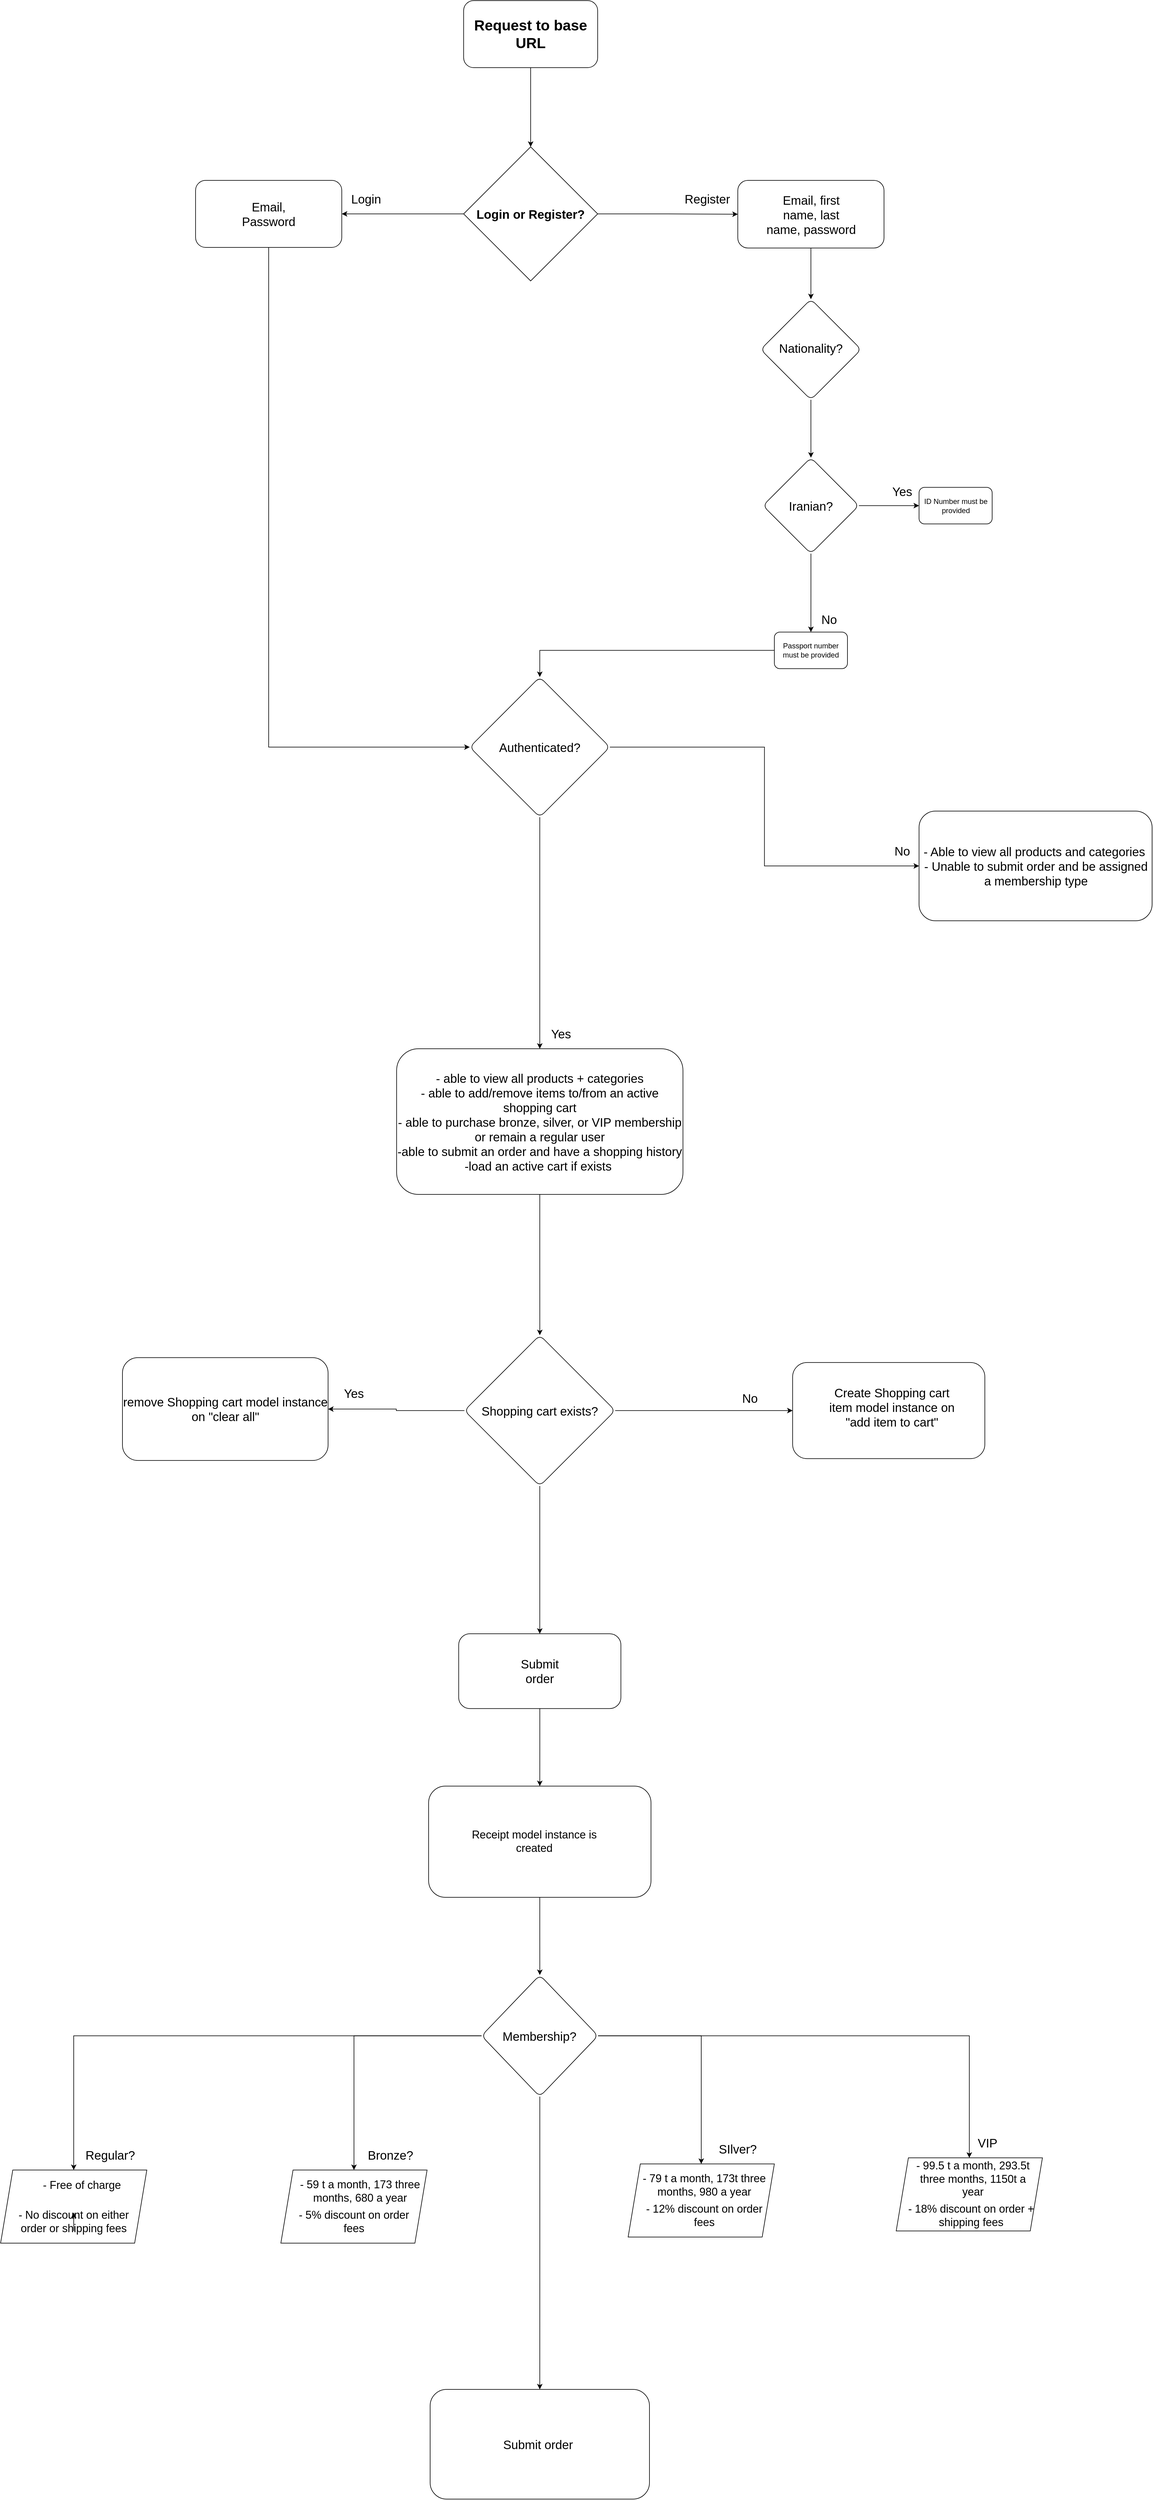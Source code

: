 <mxfile version="26.0.1">
  <diagram name="Page-1" id="uMyRcfYP7-Buo0_BeLci">
    <mxGraphModel dx="3638" dy="1529" grid="1" gridSize="10" guides="1" tooltips="1" connect="1" arrows="1" fold="1" page="1" pageScale="1" pageWidth="827" pageHeight="1169" math="0" shadow="0">
      <root>
        <mxCell id="0" />
        <mxCell id="1" parent="0" />
        <mxCell id="rP7vyAMRoJXwcJd-NHnV-3" value="" style="edgeStyle=orthogonalEdgeStyle;rounded=0;orthogonalLoop=1;jettySize=auto;html=1;" edge="1" parent="1" source="rP7vyAMRoJXwcJd-NHnV-1" target="rP7vyAMRoJXwcJd-NHnV-2">
          <mxGeometry relative="1" as="geometry" />
        </mxCell>
        <mxCell id="rP7vyAMRoJXwcJd-NHnV-1" value="&lt;h1&gt;Request to base URL&lt;/h1&gt;" style="rounded=1;whiteSpace=wrap;html=1;" vertex="1" parent="1">
          <mxGeometry x="310" y="30" width="220" height="110" as="geometry" />
        </mxCell>
        <mxCell id="rP7vyAMRoJXwcJd-NHnV-8" value="" style="edgeStyle=orthogonalEdgeStyle;rounded=0;orthogonalLoop=1;jettySize=auto;html=1;" edge="1" parent="1" source="rP7vyAMRoJXwcJd-NHnV-2" target="rP7vyAMRoJXwcJd-NHnV-7">
          <mxGeometry relative="1" as="geometry" />
        </mxCell>
        <mxCell id="rP7vyAMRoJXwcJd-NHnV-10" value="" style="edgeStyle=orthogonalEdgeStyle;rounded=0;orthogonalLoop=1;jettySize=auto;html=1;" edge="1" parent="1" source="rP7vyAMRoJXwcJd-NHnV-2" target="rP7vyAMRoJXwcJd-NHnV-9">
          <mxGeometry relative="1" as="geometry" />
        </mxCell>
        <mxCell id="rP7vyAMRoJXwcJd-NHnV-2" value="&lt;h1 style=&quot;&quot;&gt;&lt;font style=&quot;font-size: 20px;&quot;&gt;Login or Register?&lt;/font&gt;&lt;/h1&gt;" style="rhombus;whiteSpace=wrap;html=1;align=center;" vertex="1" parent="1">
          <mxGeometry x="310" y="270" width="220" height="220" as="geometry" />
        </mxCell>
        <mxCell id="rP7vyAMRoJXwcJd-NHnV-7" value="" style="rounded=1;whiteSpace=wrap;html=1;strokeColor=default;" vertex="1" parent="1">
          <mxGeometry x="-130" y="325" width="240" height="110" as="geometry" />
        </mxCell>
        <mxCell id="rP7vyAMRoJXwcJd-NHnV-16" value="" style="edgeStyle=orthogonalEdgeStyle;rounded=0;orthogonalLoop=1;jettySize=auto;html=1;" edge="1" parent="1" source="rP7vyAMRoJXwcJd-NHnV-9" target="rP7vyAMRoJXwcJd-NHnV-15">
          <mxGeometry relative="1" as="geometry" />
        </mxCell>
        <mxCell id="rP7vyAMRoJXwcJd-NHnV-9" value="" style="rounded=1;whiteSpace=wrap;html=1;" vertex="1" parent="1">
          <mxGeometry x="760" y="325" width="240" height="111" as="geometry" />
        </mxCell>
        <mxCell id="rP7vyAMRoJXwcJd-NHnV-11" value="&lt;font style=&quot;font-size: 20px;&quot;&gt;Email, first name, last name, password&lt;/font&gt;" style="text;strokeColor=none;align=center;fillColor=none;html=1;verticalAlign=middle;whiteSpace=wrap;rounded=0;" vertex="1" parent="1">
          <mxGeometry x="802.5" y="345.5" width="155" height="70" as="geometry" />
        </mxCell>
        <mxCell id="rP7vyAMRoJXwcJd-NHnV-12" value="&lt;font style=&quot;font-size: 20px;&quot;&gt;Register&lt;/font&gt;" style="text;strokeColor=none;align=center;fillColor=none;html=1;verticalAlign=middle;whiteSpace=wrap;rounded=0;" vertex="1" parent="1">
          <mxGeometry x="680" y="340" width="60" height="30" as="geometry" />
        </mxCell>
        <mxCell id="rP7vyAMRoJXwcJd-NHnV-13" value="&lt;font style=&quot;font-size: 20px;&quot;&gt;Login&lt;/font&gt;" style="text;strokeColor=none;align=center;fillColor=none;html=1;verticalAlign=middle;whiteSpace=wrap;rounded=0;" vertex="1" parent="1">
          <mxGeometry x="120" y="340" width="60" height="30" as="geometry" />
        </mxCell>
        <mxCell id="rP7vyAMRoJXwcJd-NHnV-27" value="" style="edgeStyle=orthogonalEdgeStyle;rounded=0;orthogonalLoop=1;jettySize=auto;html=1;" edge="1" parent="1" source="rP7vyAMRoJXwcJd-NHnV-15" target="rP7vyAMRoJXwcJd-NHnV-26">
          <mxGeometry relative="1" as="geometry" />
        </mxCell>
        <mxCell id="rP7vyAMRoJXwcJd-NHnV-15" value="" style="rhombus;whiteSpace=wrap;html=1;rounded=1;" vertex="1" parent="1">
          <mxGeometry x="797.5" y="520" width="165" height="165" as="geometry" />
        </mxCell>
        <mxCell id="rP7vyAMRoJXwcJd-NHnV-17" value="&lt;font style=&quot;font-size: 20px;&quot;&gt;Nationality?&lt;/font&gt;" style="text;strokeColor=none;align=center;fillColor=none;html=1;verticalAlign=middle;whiteSpace=wrap;rounded=0;" vertex="1" parent="1">
          <mxGeometry x="850" y="585" width="60" height="30" as="geometry" />
        </mxCell>
        <mxCell id="rP7vyAMRoJXwcJd-NHnV-30" value="" style="edgeStyle=orthogonalEdgeStyle;rounded=0;orthogonalLoop=1;jettySize=auto;html=1;" edge="1" parent="1" source="rP7vyAMRoJXwcJd-NHnV-26" target="rP7vyAMRoJXwcJd-NHnV-29">
          <mxGeometry relative="1" as="geometry" />
        </mxCell>
        <mxCell id="rP7vyAMRoJXwcJd-NHnV-32" value="" style="edgeStyle=orthogonalEdgeStyle;rounded=0;orthogonalLoop=1;jettySize=auto;html=1;" edge="1" parent="1" source="rP7vyAMRoJXwcJd-NHnV-26" target="rP7vyAMRoJXwcJd-NHnV-31">
          <mxGeometry relative="1" as="geometry" />
        </mxCell>
        <mxCell id="rP7vyAMRoJXwcJd-NHnV-26" value="" style="rhombus;whiteSpace=wrap;html=1;rounded=1;" vertex="1" parent="1">
          <mxGeometry x="801.25" y="780" width="157.5" height="157.5" as="geometry" />
        </mxCell>
        <mxCell id="rP7vyAMRoJXwcJd-NHnV-28" value="&lt;font style=&quot;font-size: 20px;&quot;&gt;Iranian?&lt;/font&gt;" style="text;strokeColor=none;align=center;fillColor=none;html=1;verticalAlign=middle;whiteSpace=wrap;rounded=0;" vertex="1" parent="1">
          <mxGeometry x="850" y="841.87" width="60" height="33.75" as="geometry" />
        </mxCell>
        <mxCell id="rP7vyAMRoJXwcJd-NHnV-29" value="ID Number must be provided" style="whiteSpace=wrap;html=1;rounded=1;" vertex="1" parent="1">
          <mxGeometry x="1057.5" y="828.75" width="120" height="60" as="geometry" />
        </mxCell>
        <mxCell id="rP7vyAMRoJXwcJd-NHnV-41" value="" style="edgeStyle=orthogonalEdgeStyle;rounded=0;orthogonalLoop=1;jettySize=auto;html=1;" edge="1" parent="1" source="rP7vyAMRoJXwcJd-NHnV-31" target="rP7vyAMRoJXwcJd-NHnV-40">
          <mxGeometry relative="1" as="geometry" />
        </mxCell>
        <mxCell id="rP7vyAMRoJXwcJd-NHnV-31" value="Passport number must be provided" style="whiteSpace=wrap;html=1;rounded=1;strokeColor=default;" vertex="1" parent="1">
          <mxGeometry x="820" y="1066.25" width="120" height="60" as="geometry" />
        </mxCell>
        <mxCell id="rP7vyAMRoJXwcJd-NHnV-33" value="&lt;font style=&quot;font-size: 20px;&quot;&gt;Yes&lt;/font&gt;" style="text;strokeColor=none;align=center;fillColor=none;html=1;verticalAlign=middle;whiteSpace=wrap;rounded=0;" vertex="1" parent="1">
          <mxGeometry x="1000" y="820" width="60" height="30" as="geometry" />
        </mxCell>
        <mxCell id="rP7vyAMRoJXwcJd-NHnV-34" value="&lt;font style=&quot;font-size: 20px;&quot;&gt;No&lt;/font&gt;" style="text;strokeColor=none;align=center;fillColor=none;html=1;verticalAlign=middle;whiteSpace=wrap;rounded=0;" vertex="1" parent="1">
          <mxGeometry x="880" y="1030" width="60" height="30" as="geometry" />
        </mxCell>
        <mxCell id="rP7vyAMRoJXwcJd-NHnV-35" value="&lt;font style=&quot;font-size: 20px;&quot;&gt;Email, Password&lt;/font&gt;" style="text;strokeColor=none;align=center;fillColor=none;html=1;verticalAlign=middle;whiteSpace=wrap;rounded=0;" vertex="1" parent="1">
          <mxGeometry x="-40" y="365" width="60" height="30" as="geometry" />
        </mxCell>
        <mxCell id="rP7vyAMRoJXwcJd-NHnV-44" value="" style="edgeStyle=orthogonalEdgeStyle;rounded=0;orthogonalLoop=1;jettySize=auto;html=1;" edge="1" parent="1" source="rP7vyAMRoJXwcJd-NHnV-40" target="rP7vyAMRoJXwcJd-NHnV-43">
          <mxGeometry relative="1" as="geometry" />
        </mxCell>
        <mxCell id="rP7vyAMRoJXwcJd-NHnV-48" style="edgeStyle=orthogonalEdgeStyle;rounded=0;orthogonalLoop=1;jettySize=auto;html=1;exitX=0.5;exitY=1;exitDx=0;exitDy=0;" edge="1" parent="1" source="rP7vyAMRoJXwcJd-NHnV-40" target="rP7vyAMRoJXwcJd-NHnV-46">
          <mxGeometry relative="1" as="geometry" />
        </mxCell>
        <mxCell id="rP7vyAMRoJXwcJd-NHnV-40" value="&lt;font style=&quot;font-size: 20px;&quot;&gt;Authenticated?&lt;/font&gt;" style="rhombus;whiteSpace=wrap;html=1;rounded=1;" vertex="1" parent="1">
          <mxGeometry x="320" y="1140" width="230" height="230" as="geometry" />
        </mxCell>
        <mxCell id="rP7vyAMRoJXwcJd-NHnV-42" style="edgeStyle=orthogonalEdgeStyle;rounded=0;orthogonalLoop=1;jettySize=auto;html=1;exitX=0.5;exitY=1;exitDx=0;exitDy=0;" edge="1" parent="1" source="rP7vyAMRoJXwcJd-NHnV-7" target="rP7vyAMRoJXwcJd-NHnV-40">
          <mxGeometry relative="1" as="geometry">
            <mxPoint x="150" y="203" as="sourcePoint" />
            <mxPoint x="444.87" y="1169.08" as="targetPoint" />
            <Array as="points">
              <mxPoint x="-10" y="1255" />
            </Array>
          </mxGeometry>
        </mxCell>
        <mxCell id="rP7vyAMRoJXwcJd-NHnV-43" value="&lt;font style=&quot;font-size: 20px;&quot;&gt;- Able to view all products and categories&amp;nbsp;&lt;/font&gt;&lt;div&gt;&lt;font style=&quot;font-size: 20px;&quot;&gt;- Unable to submit order and be assigned a membership type&lt;/font&gt;&lt;/div&gt;" style="whiteSpace=wrap;html=1;rounded=1;" vertex="1" parent="1">
          <mxGeometry x="1057.5" y="1360" width="382.5" height="180" as="geometry" />
        </mxCell>
        <mxCell id="rP7vyAMRoJXwcJd-NHnV-45" value="&lt;font style=&quot;font-size: 20px;&quot;&gt;No&lt;/font&gt;" style="text;strokeColor=none;align=center;fillColor=none;html=1;verticalAlign=middle;whiteSpace=wrap;rounded=0;" vertex="1" parent="1">
          <mxGeometry x="1000" y="1410" width="60" height="30" as="geometry" />
        </mxCell>
        <mxCell id="rP7vyAMRoJXwcJd-NHnV-64" value="" style="edgeStyle=orthogonalEdgeStyle;rounded=0;orthogonalLoop=1;jettySize=auto;html=1;" edge="1" parent="1" source="rP7vyAMRoJXwcJd-NHnV-46" target="rP7vyAMRoJXwcJd-NHnV-63">
          <mxGeometry relative="1" as="geometry" />
        </mxCell>
        <mxCell id="rP7vyAMRoJXwcJd-NHnV-46" value="&lt;font style=&quot;font-size: 20px;&quot;&gt;- able to view all products + categories&lt;/font&gt;&lt;div&gt;&lt;font style=&quot;font-size: 20px;&quot;&gt;- able to add/remove items to/from an active shopping cart&lt;/font&gt;&lt;/div&gt;&lt;div&gt;&lt;font style=&quot;font-size: 20px;&quot;&gt;- able to purchase bronze, silver, or VIP membership or remain a regular user&lt;/font&gt;&lt;/div&gt;&lt;div&gt;&lt;font style=&quot;font-size: 20px;&quot;&gt;-able to submit an order and have a shopping history&lt;/font&gt;&lt;/div&gt;&lt;div&gt;&lt;font style=&quot;font-size: 20px;&quot;&gt;-load an active cart if exists&amp;nbsp;&lt;/font&gt;&lt;/div&gt;" style="whiteSpace=wrap;html=1;rounded=1;" vertex="1" parent="1">
          <mxGeometry x="200" y="1750" width="470" height="239" as="geometry" />
        </mxCell>
        <mxCell id="rP7vyAMRoJXwcJd-NHnV-49" value="&lt;font style=&quot;font-size: 20px;&quot;&gt;Yes&lt;/font&gt;" style="text;strokeColor=none;align=center;fillColor=none;html=1;verticalAlign=middle;whiteSpace=wrap;rounded=0;" vertex="1" parent="1">
          <mxGeometry x="440" y="1710" width="60" height="30" as="geometry" />
        </mxCell>
        <mxCell id="rP7vyAMRoJXwcJd-NHnV-70" value="" style="edgeStyle=orthogonalEdgeStyle;rounded=0;orthogonalLoop=1;jettySize=auto;html=1;" edge="1" parent="1" source="rP7vyAMRoJXwcJd-NHnV-63" target="rP7vyAMRoJXwcJd-NHnV-69">
          <mxGeometry relative="1" as="geometry" />
        </mxCell>
        <mxCell id="rP7vyAMRoJXwcJd-NHnV-75" value="" style="edgeStyle=orthogonalEdgeStyle;rounded=0;orthogonalLoop=1;jettySize=auto;html=1;" edge="1" parent="1" source="rP7vyAMRoJXwcJd-NHnV-63" target="rP7vyAMRoJXwcJd-NHnV-74">
          <mxGeometry relative="1" as="geometry" />
        </mxCell>
        <mxCell id="rP7vyAMRoJXwcJd-NHnV-112" value="" style="edgeStyle=orthogonalEdgeStyle;rounded=0;orthogonalLoop=1;jettySize=auto;html=1;" edge="1" parent="1" source="rP7vyAMRoJXwcJd-NHnV-63" target="rP7vyAMRoJXwcJd-NHnV-111">
          <mxGeometry relative="1" as="geometry" />
        </mxCell>
        <mxCell id="rP7vyAMRoJXwcJd-NHnV-63" value="&lt;font style=&quot;font-size: 20px;&quot;&gt;Shopping cart exists?&lt;/font&gt;" style="rhombus;whiteSpace=wrap;html=1;rounded=1;" vertex="1" parent="1">
          <mxGeometry x="311.25" y="2220" width="247.5" height="247.5" as="geometry" />
        </mxCell>
        <mxCell id="rP7vyAMRoJXwcJd-NHnV-68" value="&lt;font style=&quot;font-size: 20px;&quot;&gt;No&lt;/font&gt;" style="text;strokeColor=none;align=center;fillColor=none;html=1;verticalAlign=middle;whiteSpace=wrap;rounded=0;" vertex="1" parent="1">
          <mxGeometry x="750" y="2308" width="60" height="30" as="geometry" />
        </mxCell>
        <mxCell id="rP7vyAMRoJXwcJd-NHnV-69" value="&lt;font style=&quot;font-size: 20px;&quot;&gt;remove Shopping cart model instance on &quot;clear all&quot;&lt;/font&gt;" style="whiteSpace=wrap;html=1;rounded=1;" vertex="1" parent="1">
          <mxGeometry x="-250" y="2256.87" width="337.5" height="168.75" as="geometry" />
        </mxCell>
        <mxCell id="rP7vyAMRoJXwcJd-NHnV-71" value="&lt;font style=&quot;font-size: 20px;&quot;&gt;Yes&lt;/font&gt;" style="text;strokeColor=none;align=center;fillColor=none;html=1;verticalAlign=middle;whiteSpace=wrap;rounded=0;" vertex="1" parent="1">
          <mxGeometry x="100" y="2300" width="60" height="30" as="geometry" />
        </mxCell>
        <mxCell id="rP7vyAMRoJXwcJd-NHnV-81" value="" style="edgeStyle=orthogonalEdgeStyle;rounded=0;orthogonalLoop=1;jettySize=auto;html=1;" edge="1" parent="1" source="rP7vyAMRoJXwcJd-NHnV-74">
          <mxGeometry relative="1" as="geometry">
            <mxPoint x="435.005" y="2960.01" as="targetPoint" />
          </mxGeometry>
        </mxCell>
        <mxCell id="rP7vyAMRoJXwcJd-NHnV-74" value="" style="whiteSpace=wrap;html=1;rounded=1;" vertex="1" parent="1">
          <mxGeometry x="301.88" y="2710" width="266.25" height="122.81" as="geometry" />
        </mxCell>
        <mxCell id="rP7vyAMRoJXwcJd-NHnV-79" value="&lt;font style=&quot;font-size: 20px;&quot;&gt;Submit order&lt;/font&gt;" style="text;strokeColor=none;align=center;fillColor=none;html=1;verticalAlign=middle;whiteSpace=wrap;rounded=0;" vertex="1" parent="1">
          <mxGeometry x="405.01" y="2756.41" width="60" height="30" as="geometry" />
        </mxCell>
        <mxCell id="rP7vyAMRoJXwcJd-NHnV-137" style="edgeStyle=orthogonalEdgeStyle;rounded=0;orthogonalLoop=1;jettySize=auto;html=1;" edge="1" parent="1" source="rP7vyAMRoJXwcJd-NHnV-109" target="rP7vyAMRoJXwcJd-NHnV-119">
          <mxGeometry relative="1" as="geometry" />
        </mxCell>
        <mxCell id="rP7vyAMRoJXwcJd-NHnV-109" value="" style="whiteSpace=wrap;html=1;rounded=1;" vertex="1" parent="1">
          <mxGeometry x="252.51" y="2960" width="365.02" height="182.51" as="geometry" />
        </mxCell>
        <mxCell id="rP7vyAMRoJXwcJd-NHnV-111" value="" style="whiteSpace=wrap;html=1;rounded=1;" vertex="1" parent="1">
          <mxGeometry x="850" y="2264.87" width="315.5" height="157.75" as="geometry" />
        </mxCell>
        <mxCell id="rP7vyAMRoJXwcJd-NHnV-113" value="&lt;span style=&quot;font-size: 20px;&quot;&gt;Create Shopping cart item model instance on &quot;add item to cart&quot;&lt;/span&gt;" style="text;strokeColor=none;align=center;fillColor=none;html=1;verticalAlign=middle;whiteSpace=wrap;rounded=0;" vertex="1" parent="1">
          <mxGeometry x="900" y="2308" width="225.5" height="60" as="geometry" />
        </mxCell>
        <mxCell id="rP7vyAMRoJXwcJd-NHnV-114" value="&lt;font style=&quot;font-size: 18px;&quot;&gt;Receipt model instance is created&lt;/font&gt;" style="text;strokeColor=none;align=center;fillColor=none;html=1;verticalAlign=middle;whiteSpace=wrap;rounded=0;" vertex="1" parent="1">
          <mxGeometry x="311.25" y="3006.25" width="230" height="90" as="geometry" />
        </mxCell>
        <mxCell id="rP7vyAMRoJXwcJd-NHnV-115" style="edgeStyle=orthogonalEdgeStyle;rounded=0;orthogonalLoop=1;jettySize=auto;html=1;" edge="1" parent="1" source="rP7vyAMRoJXwcJd-NHnV-119" target="rP7vyAMRoJXwcJd-NHnV-122">
          <mxGeometry relative="1" as="geometry" />
        </mxCell>
        <mxCell id="rP7vyAMRoJXwcJd-NHnV-116" style="edgeStyle=orthogonalEdgeStyle;rounded=0;orthogonalLoop=1;jettySize=auto;html=1;" edge="1" parent="1" source="rP7vyAMRoJXwcJd-NHnV-119" target="rP7vyAMRoJXwcJd-NHnV-121">
          <mxGeometry relative="1" as="geometry" />
        </mxCell>
        <mxCell id="rP7vyAMRoJXwcJd-NHnV-117" style="edgeStyle=orthogonalEdgeStyle;rounded=0;orthogonalLoop=1;jettySize=auto;html=1;" edge="1" parent="1" source="rP7vyAMRoJXwcJd-NHnV-119" target="rP7vyAMRoJXwcJd-NHnV-120">
          <mxGeometry relative="1" as="geometry" />
        </mxCell>
        <mxCell id="rP7vyAMRoJXwcJd-NHnV-118" style="edgeStyle=orthogonalEdgeStyle;rounded=0;orthogonalLoop=1;jettySize=auto;html=1;" edge="1" parent="1" source="rP7vyAMRoJXwcJd-NHnV-119" target="rP7vyAMRoJXwcJd-NHnV-123">
          <mxGeometry relative="1" as="geometry" />
        </mxCell>
        <mxCell id="rP7vyAMRoJXwcJd-NHnV-139" value="" style="edgeStyle=orthogonalEdgeStyle;rounded=0;orthogonalLoop=1;jettySize=auto;html=1;" edge="1" parent="1" source="rP7vyAMRoJXwcJd-NHnV-119" target="rP7vyAMRoJXwcJd-NHnV-138">
          <mxGeometry relative="1" as="geometry" />
        </mxCell>
        <mxCell id="rP7vyAMRoJXwcJd-NHnV-119" value="&lt;font style=&quot;font-size: 20px;&quot;&gt;Membership?&lt;/font&gt;" style="rhombus;whiteSpace=wrap;html=1;rounded=1;" vertex="1" parent="1">
          <mxGeometry x="339.38" y="3270" width="191.27" height="199.56" as="geometry" />
        </mxCell>
        <mxCell id="rP7vyAMRoJXwcJd-NHnV-120" value="" style="shape=parallelogram;perimeter=parallelogramPerimeter;whiteSpace=wrap;html=1;fixedSize=1;" vertex="1" parent="1">
          <mxGeometry x="-450" y="3590" width="240" height="120" as="geometry" />
        </mxCell>
        <mxCell id="rP7vyAMRoJXwcJd-NHnV-121" value="" style="shape=parallelogram;perimeter=parallelogramPerimeter;whiteSpace=wrap;html=1;fixedSize=1;" vertex="1" parent="1">
          <mxGeometry x="10" y="3590" width="240" height="120" as="geometry" />
        </mxCell>
        <mxCell id="rP7vyAMRoJXwcJd-NHnV-122" value="" style="shape=parallelogram;perimeter=parallelogramPerimeter;whiteSpace=wrap;html=1;fixedSize=1;" vertex="1" parent="1">
          <mxGeometry x="580" y="3580" width="240" height="120" as="geometry" />
        </mxCell>
        <mxCell id="rP7vyAMRoJXwcJd-NHnV-123" value="" style="shape=parallelogram;perimeter=parallelogramPerimeter;whiteSpace=wrap;html=1;fixedSize=1;" vertex="1" parent="1">
          <mxGeometry x="1020" y="3570" width="240" height="120" as="geometry" />
        </mxCell>
        <mxCell id="rP7vyAMRoJXwcJd-NHnV-124" value="&lt;font style=&quot;font-size: 20px;&quot;&gt;Regular?&lt;/font&gt;" style="text;strokeColor=none;align=center;fillColor=none;html=1;verticalAlign=middle;whiteSpace=wrap;rounded=0;" vertex="1" parent="1">
          <mxGeometry x="-300" y="3550" width="60" height="30" as="geometry" />
        </mxCell>
        <mxCell id="rP7vyAMRoJXwcJd-NHnV-125" value="&lt;font style=&quot;font-size: 20px;&quot;&gt;Bronze?&lt;/font&gt;" style="text;strokeColor=none;align=center;fillColor=none;html=1;verticalAlign=middle;whiteSpace=wrap;rounded=0;" vertex="1" parent="1">
          <mxGeometry x="160" y="3550" width="60" height="30" as="geometry" />
        </mxCell>
        <mxCell id="rP7vyAMRoJXwcJd-NHnV-126" value="&lt;font style=&quot;font-size: 20px;&quot;&gt;SIlver?&lt;/font&gt;" style="text;strokeColor=none;align=center;fillColor=none;html=1;verticalAlign=middle;whiteSpace=wrap;rounded=0;" vertex="1" parent="1">
          <mxGeometry x="730" y="3540" width="60" height="30" as="geometry" />
        </mxCell>
        <mxCell id="rP7vyAMRoJXwcJd-NHnV-127" value="&lt;font style=&quot;font-size: 20px;&quot;&gt;VIP&lt;/font&gt;" style="text;strokeColor=none;align=center;fillColor=none;html=1;verticalAlign=middle;whiteSpace=wrap;rounded=0;" vertex="1" parent="1">
          <mxGeometry x="1140" y="3530" width="60" height="30" as="geometry" />
        </mxCell>
        <mxCell id="rP7vyAMRoJXwcJd-NHnV-128" value="&lt;font style=&quot;font-size: 18px;&quot;&gt;- Free of charge&amp;nbsp;&lt;/font&gt;" style="text;strokeColor=none;align=center;fillColor=none;html=1;verticalAlign=middle;whiteSpace=wrap;rounded=0;" vertex="1" parent="1">
          <mxGeometry x="-414" y="3600" width="200" height="30" as="geometry" />
        </mxCell>
        <mxCell id="rP7vyAMRoJXwcJd-NHnV-129" value="&lt;font style=&quot;font-size: 18px;&quot;&gt;- No discount on either order or shipping fees&lt;/font&gt;" style="text;strokeColor=none;align=center;fillColor=none;html=1;verticalAlign=middle;whiteSpace=wrap;rounded=0;" vertex="1" parent="1">
          <mxGeometry x="-440" y="3660" width="220" height="30" as="geometry" />
        </mxCell>
        <mxCell id="rP7vyAMRoJXwcJd-NHnV-130" style="edgeStyle=orthogonalEdgeStyle;rounded=0;orthogonalLoop=1;jettySize=auto;html=1;exitX=0.5;exitY=1;exitDx=0;exitDy=0;entryX=0.5;entryY=0;entryDx=0;entryDy=0;" edge="1" parent="1" source="rP7vyAMRoJXwcJd-NHnV-129" target="rP7vyAMRoJXwcJd-NHnV-129">
          <mxGeometry relative="1" as="geometry" />
        </mxCell>
        <mxCell id="rP7vyAMRoJXwcJd-NHnV-131" value="&lt;font style=&quot;font-size: 18px;&quot;&gt;- 59 t a month, 173 three months, 680 a year&lt;/font&gt;" style="text;strokeColor=none;align=center;fillColor=none;html=1;verticalAlign=middle;whiteSpace=wrap;rounded=0;" vertex="1" parent="1">
          <mxGeometry x="40" y="3610" width="200" height="30" as="geometry" />
        </mxCell>
        <mxCell id="rP7vyAMRoJXwcJd-NHnV-132" value="&lt;font style=&quot;font-size: 18px;&quot;&gt;- 5% discount on order fees&lt;/font&gt;" style="text;strokeColor=none;align=center;fillColor=none;html=1;verticalAlign=middle;whiteSpace=wrap;rounded=0;" vertex="1" parent="1">
          <mxGeometry x="30" y="3660" width="200" height="30" as="geometry" />
        </mxCell>
        <mxCell id="rP7vyAMRoJXwcJd-NHnV-133" value="&lt;font style=&quot;font-size: 18px;&quot;&gt;- 79 t a month, 173t three months, 980 a year&lt;/font&gt;" style="text;strokeColor=none;align=center;fillColor=none;html=1;verticalAlign=middle;whiteSpace=wrap;rounded=0;" vertex="1" parent="1">
          <mxGeometry x="600" y="3600" width="210" height="30" as="geometry" />
        </mxCell>
        <mxCell id="rP7vyAMRoJXwcJd-NHnV-134" value="&lt;font style=&quot;font-size: 18px;&quot;&gt;- 12% discount on order fees&lt;/font&gt;" style="text;strokeColor=none;align=center;fillColor=none;html=1;verticalAlign=middle;whiteSpace=wrap;rounded=0;" vertex="1" parent="1">
          <mxGeometry x="600" y="3650" width="210" height="30" as="geometry" />
        </mxCell>
        <mxCell id="rP7vyAMRoJXwcJd-NHnV-135" value="&lt;font style=&quot;font-size: 18px;&quot;&gt;- 99.5 t a month, 293.5t three months, 1150t a year&lt;/font&gt;" style="text;strokeColor=none;align=center;fillColor=none;html=1;verticalAlign=middle;whiteSpace=wrap;rounded=0;" vertex="1" parent="1">
          <mxGeometry x="1041" y="3590" width="210" height="30" as="geometry" />
        </mxCell>
        <mxCell id="rP7vyAMRoJXwcJd-NHnV-136" value="&lt;span style=&quot;font-size: 18px;&quot;&gt;- 18% discount on order + shipping fees&lt;/span&gt;" style="text;strokeColor=none;align=center;fillColor=none;html=1;verticalAlign=middle;whiteSpace=wrap;rounded=0;" vertex="1" parent="1">
          <mxGeometry x="1037.5" y="3650" width="210" height="30" as="geometry" />
        </mxCell>
        <mxCell id="rP7vyAMRoJXwcJd-NHnV-138" value="&lt;font style=&quot;font-size: 20px;&quot;&gt;Submit order&amp;nbsp;&lt;/font&gt;" style="whiteSpace=wrap;html=1;rounded=1;" vertex="1" parent="1">
          <mxGeometry x="255.02" y="3950" width="360" height="180" as="geometry" />
        </mxCell>
      </root>
    </mxGraphModel>
  </diagram>
</mxfile>
